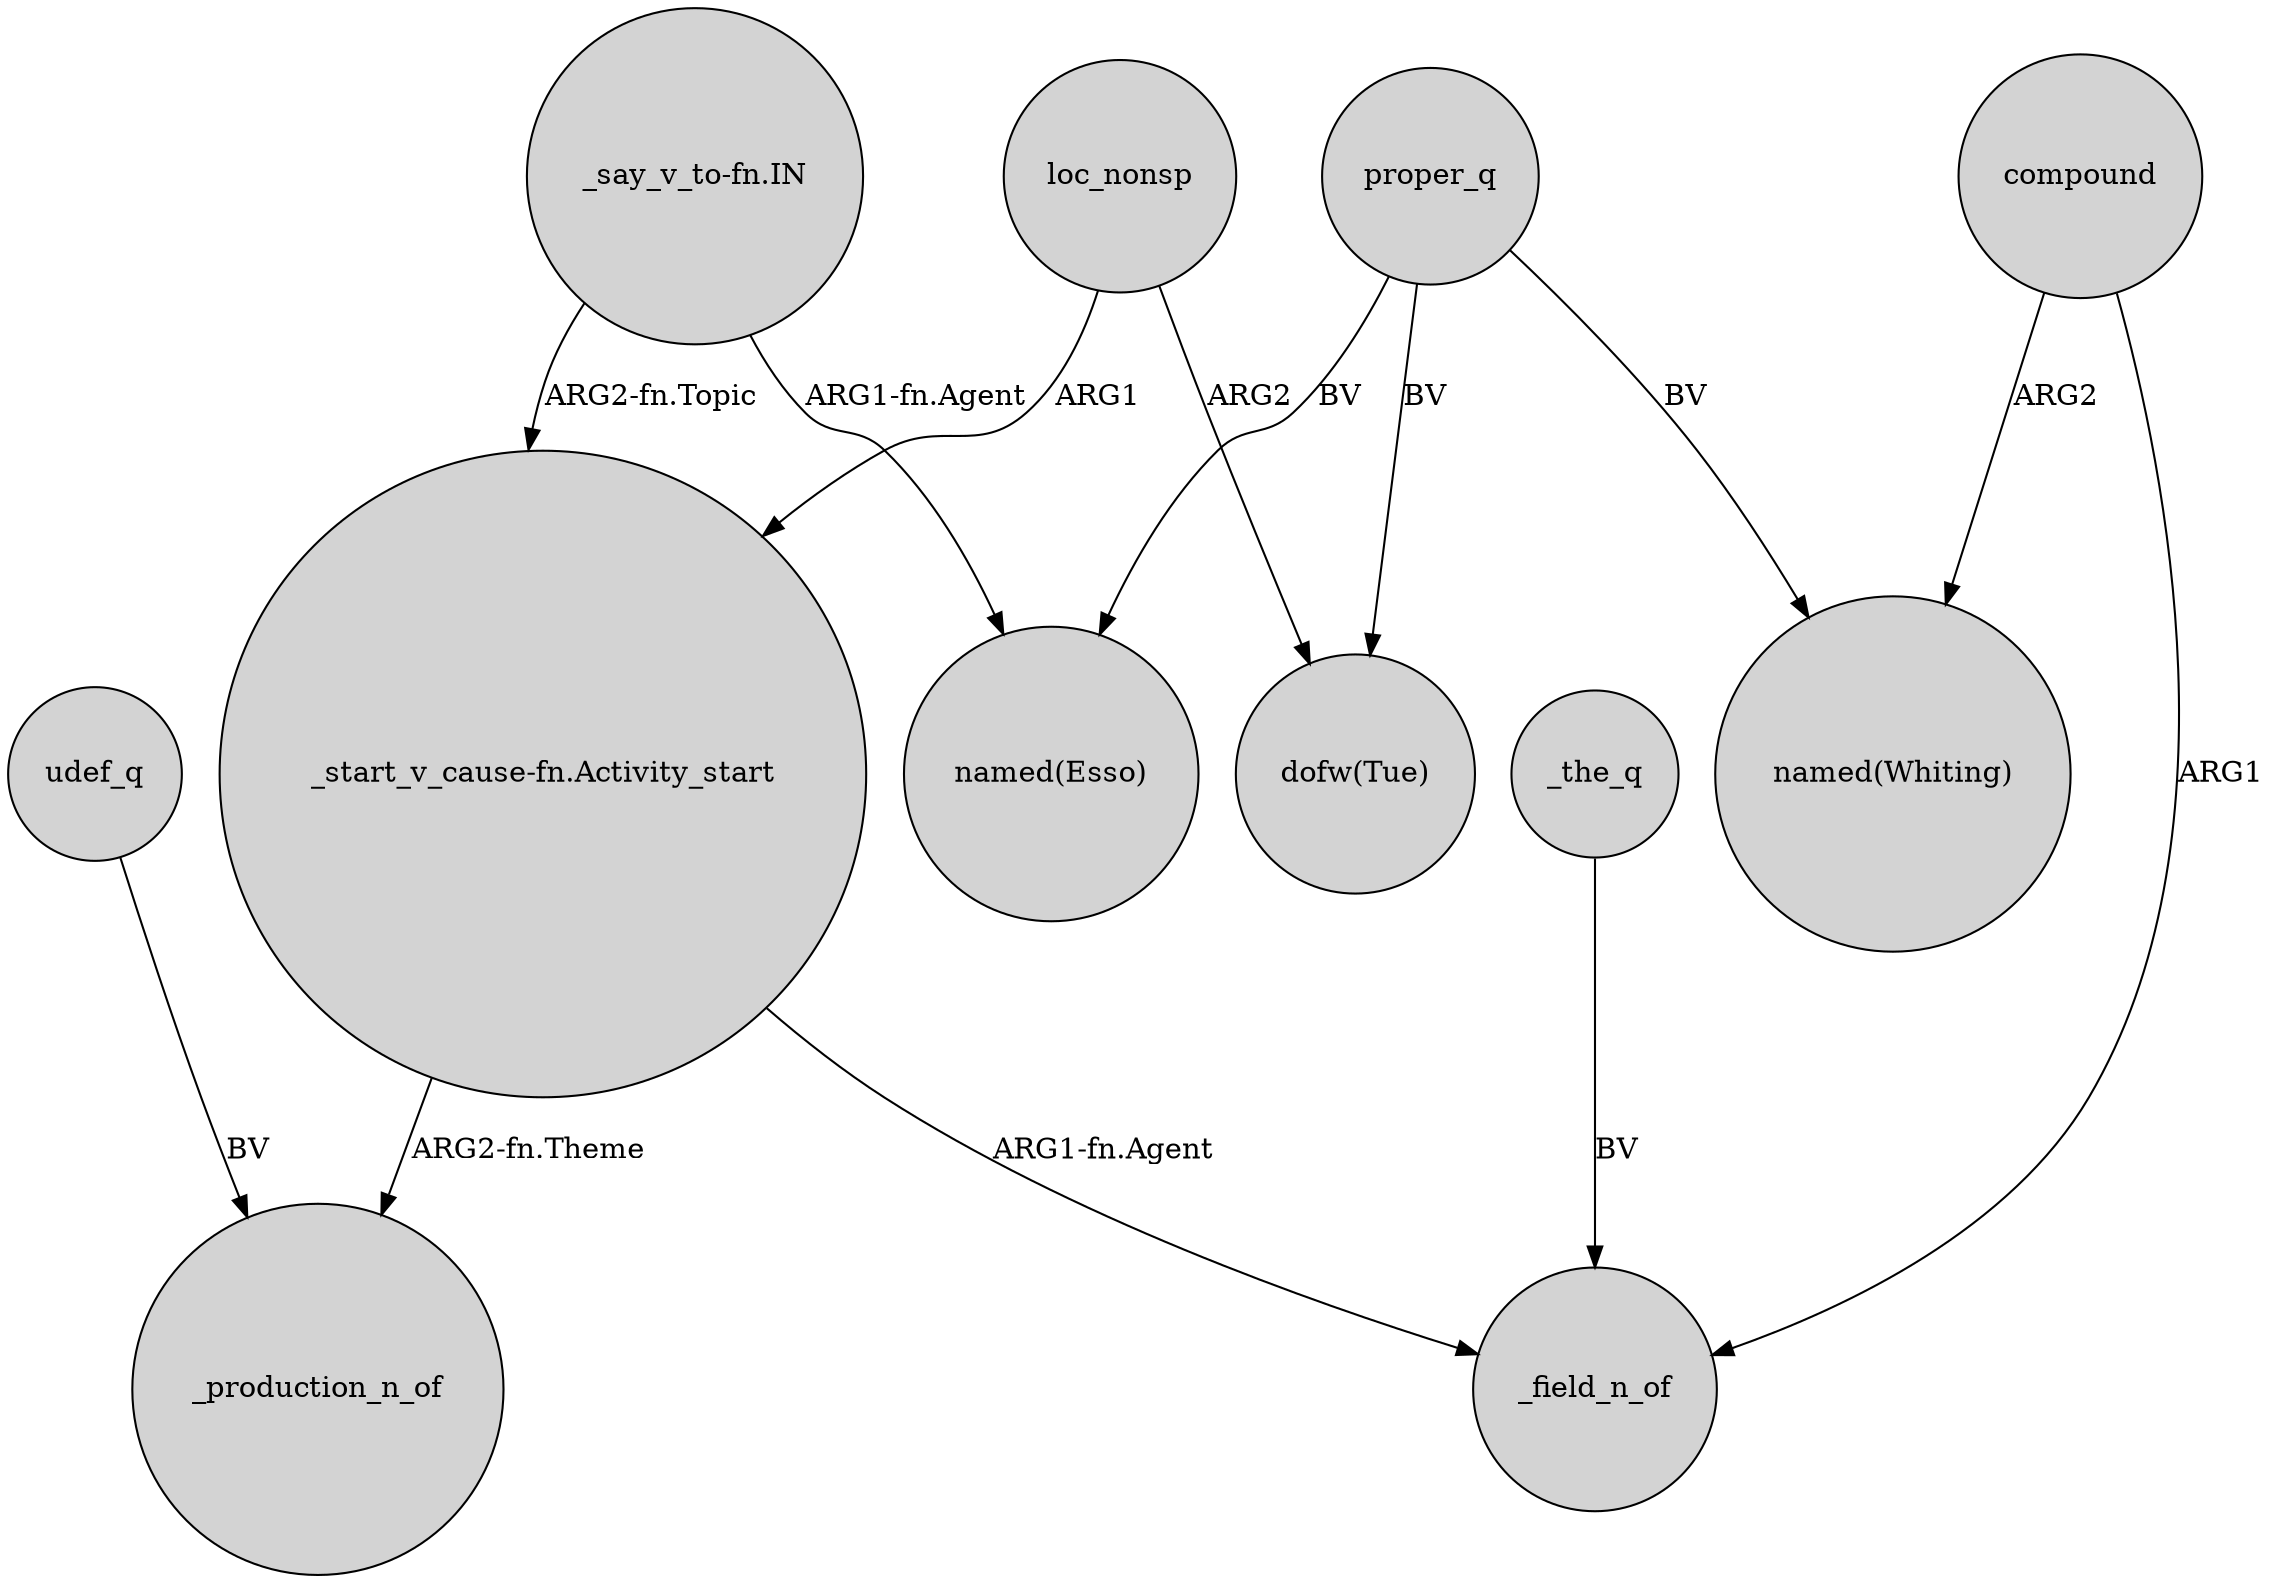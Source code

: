 digraph {
	node [shape=circle style=filled]
	udef_q -> _production_n_of [label=BV]
	"_start_v_cause-fn.Activity_start" -> _production_n_of [label="ARG2-fn.Theme"]
	proper_q -> "named(Esso)" [label=BV]
	compound -> _field_n_of [label=ARG1]
	_the_q -> _field_n_of [label=BV]
	"_start_v_cause-fn.Activity_start" -> _field_n_of [label="ARG1-fn.Agent"]
	"_say_v_to-fn.IN" -> "_start_v_cause-fn.Activity_start" [label="ARG2-fn.Topic"]
	proper_q -> "dofw(Tue)" [label=BV]
	loc_nonsp -> "dofw(Tue)" [label=ARG2]
	"_say_v_to-fn.IN" -> "named(Esso)" [label="ARG1-fn.Agent"]
	loc_nonsp -> "_start_v_cause-fn.Activity_start" [label=ARG1]
	compound -> "named(Whiting)" [label=ARG2]
	proper_q -> "named(Whiting)" [label=BV]
}
